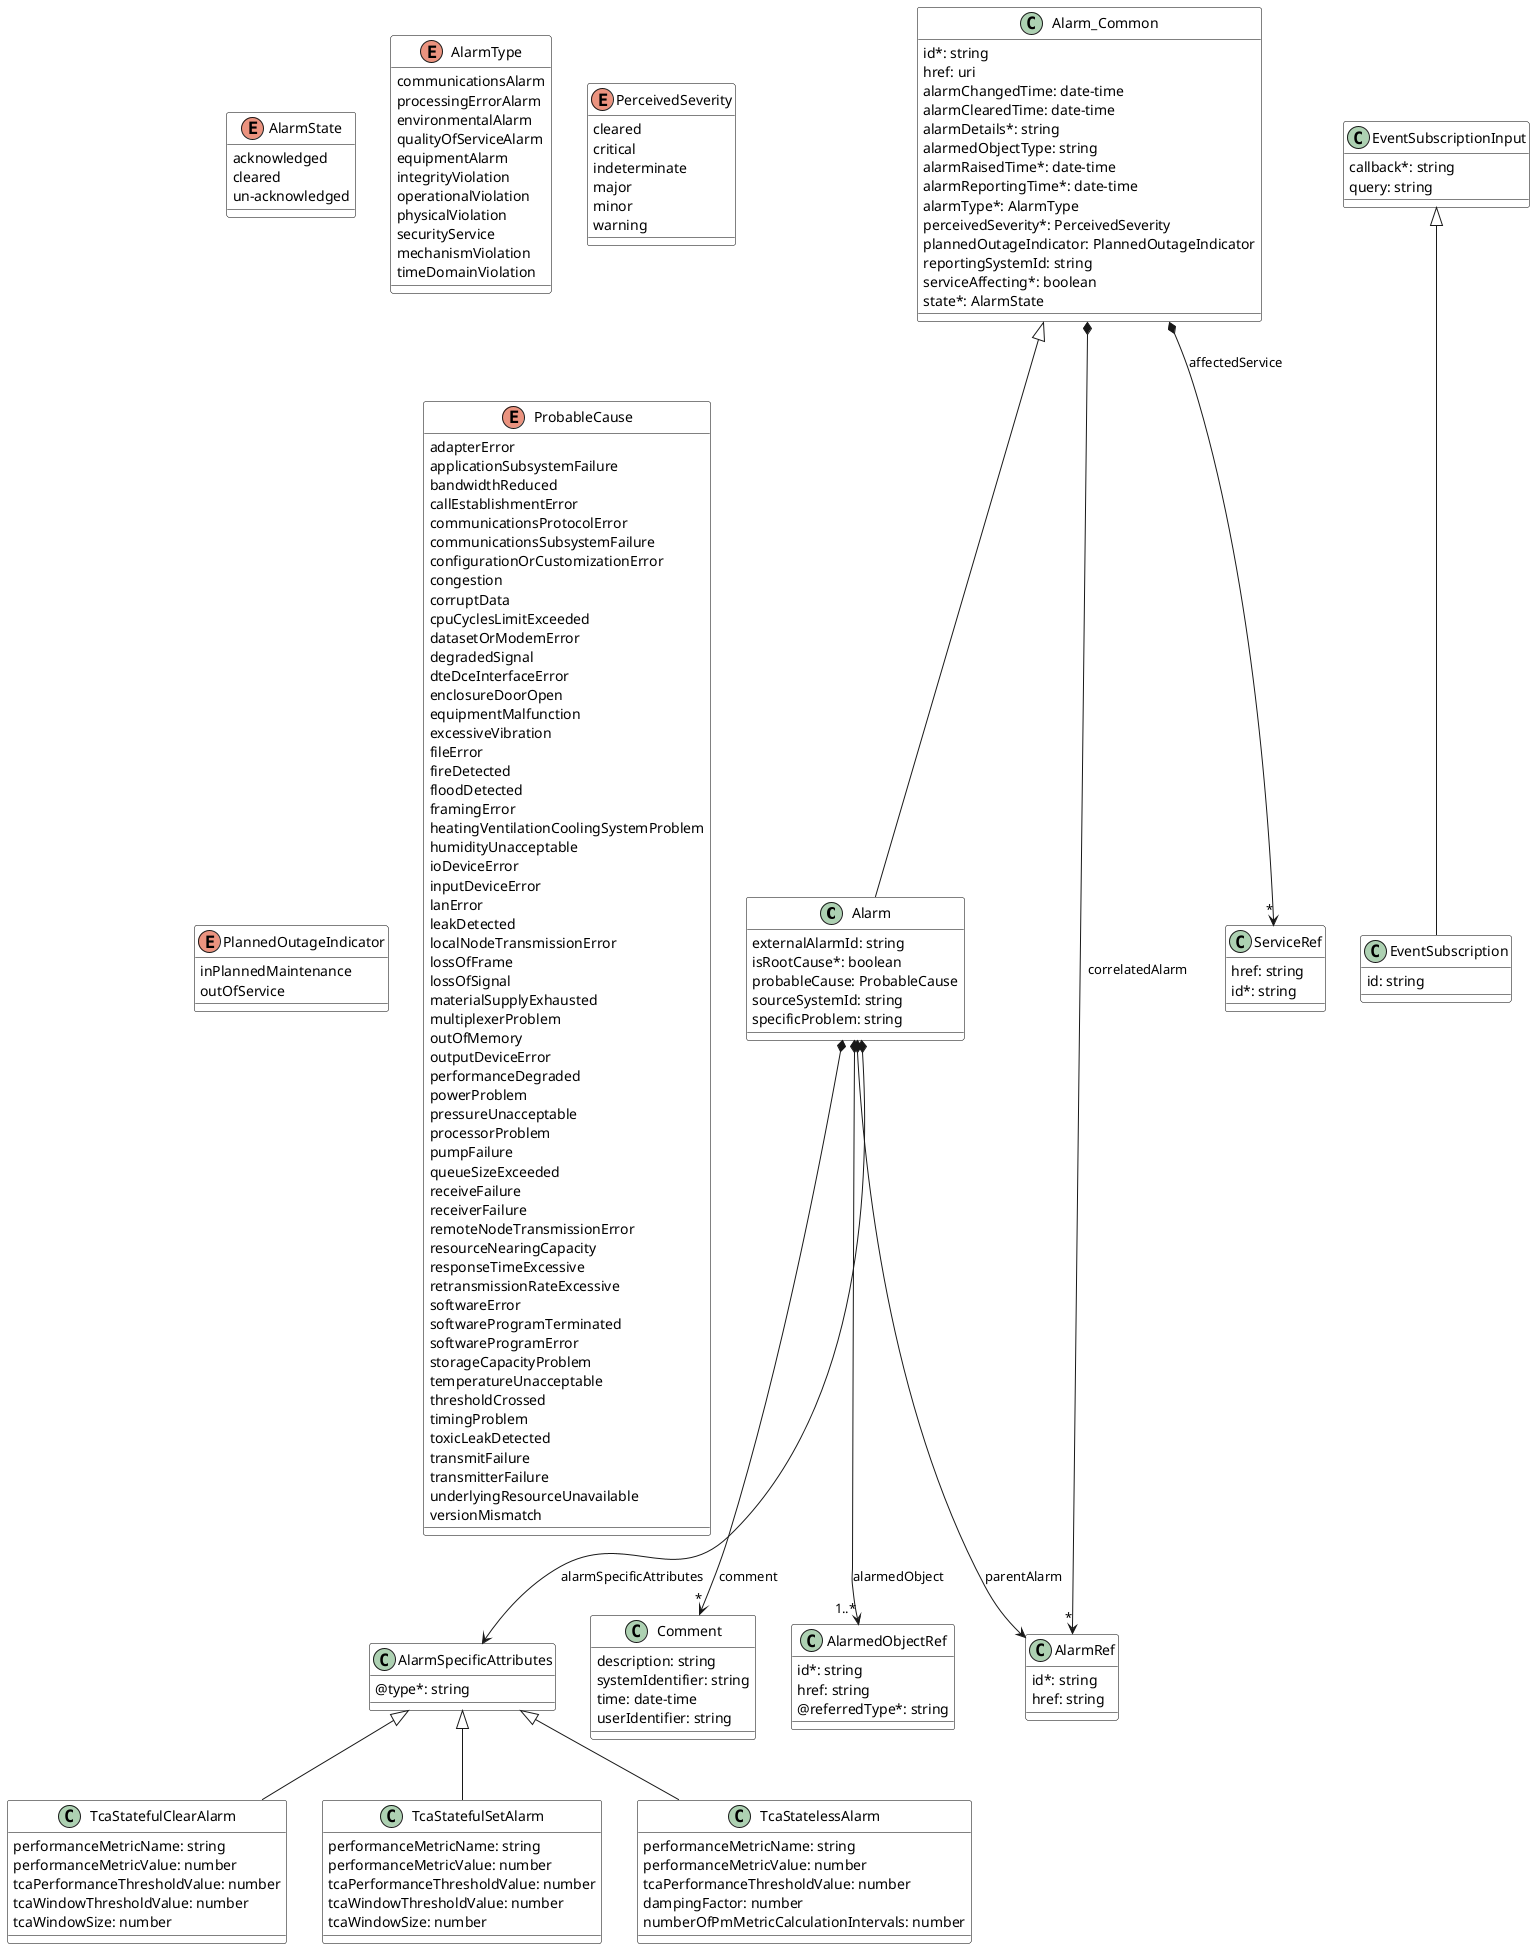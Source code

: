 @startuml alarmDataModel
skinparam {
    ClassBackgroundColor White
    ClassBorderColor Black
}

class Alarm {

    externalAlarmId: string
    isRootCause*: boolean
    probableCause: ProbableCause
    sourceSystemId: string
    specificProblem: string
}
Alarm_Common <|-- Alarm

Alarm *-->"1..*" AlarmedObjectRef : alarmedObject
Alarm *-->"*" Comment : comment
Alarm *--> AlarmRef : parentAlarm
Alarm *--> AlarmSpecificAttributes : alarmSpecificAttributes


class AlarmedObjectRef {

    id*: string
    href: string
    @referredType*: string
}



class AlarmRef {

    id*: string
    href: string
}



class AlarmSpecificAttributes {

    @type*: string
}



enum AlarmState {

    acknowledged
    cleared
    un-acknowledged
}
enum AlarmType {

    communicationsAlarm
    processingErrorAlarm
    environmentalAlarm
    qualityOfServiceAlarm
    equipmentAlarm
    integrityViolation
    operationalViolation
    physicalViolation
    securityService
    mechanismViolation
    timeDomainViolation
}
class Alarm_Common {

    id*: string
    href: uri
    alarmChangedTime: date-time
    alarmClearedTime: date-time
    alarmDetails*: string
    alarmedObjectType: string
    alarmRaisedTime*: date-time
    alarmReportingTime*: date-time
    alarmType*: AlarmType
    perceivedSeverity*: PerceivedSeverity
    plannedOutageIndicator: PlannedOutageIndicator
    reportingSystemId: string
    serviceAffecting*: boolean
    state*: AlarmState
}

Alarm_Common *-->"*" ServiceRef : affectedService
Alarm_Common *-->"*" AlarmRef : correlatedAlarm


class Comment {

    description: string
    systemIdentifier: string
    time: date-time
    userIdentifier: string
}

class EventSubscription {

    id: string
}
EventSubscriptionInput <|-- EventSubscription



class EventSubscriptionInput {

    callback*: string
    query: string
}



enum PerceivedSeverity {

    cleared
    critical
    indeterminate
    major
    minor
    warning
}

enum PlannedOutageIndicator {

    inPlannedMaintenance
    outOfService
}
enum ProbableCause {

    adapterError
    applicationSubsystemFailure
    bandwidthReduced
    callEstablishmentError
    communicationsProtocolError
    communicationsSubsystemFailure
    configurationOrCustomizationError
    congestion
    corruptData
    cpuCyclesLimitExceeded
    datasetOrModemError
    degradedSignal
    dteDceInterfaceError
    enclosureDoorOpen
    equipmentMalfunction
    excessiveVibration
    fileError
    fireDetected
    floodDetected
    framingError
    heatingVentilationCoolingSystemProblem
    humidityUnacceptable
    ioDeviceError
    inputDeviceError
    lanError
    leakDetected
    localNodeTransmissionError
    lossOfFrame
    lossOfSignal
    materialSupplyExhausted
    multiplexerProblem
    outOfMemory
    outputDeviceError
    performanceDegraded
    powerProblem
    pressureUnacceptable
    processorProblem
    pumpFailure
    queueSizeExceeded
    receiveFailure
    receiverFailure
    remoteNodeTransmissionError
    resourceNearingCapacity
    responseTimeExcessive
    retransmissionRateExcessive
    softwareError
    softwareProgramTerminated
    softwareProgramError
    storageCapacityProblem
    temperatureUnacceptable
    thresholdCrossed
    timingProblem
    toxicLeakDetected
    transmitFailure
    transmitterFailure
    underlyingResourceUnavailable
    versionMismatch
}
class ServiceRef {

    href: string
    id*: string
}


class TcaStatefulClearAlarm {

    performanceMetricName: string
    performanceMetricValue: number
    tcaPerformanceThresholdValue: number
    tcaWindowThresholdValue: number
    tcaWindowSize: number
}
AlarmSpecificAttributes <|-- TcaStatefulClearAlarm



class TcaStatefulSetAlarm {

    performanceMetricName: string
    performanceMetricValue: number
    tcaPerformanceThresholdValue: number
    tcaWindowThresholdValue: number
    tcaWindowSize: number
}
AlarmSpecificAttributes <|-- TcaStatefulSetAlarm



class TcaStatelessAlarm {

    performanceMetricName: string
    performanceMetricValue: number
    tcaPerformanceThresholdValue: number
    dampingFactor: number
    numberOfPmMetricCalculationIntervals: number
}
AlarmSpecificAttributes <|-- TcaStatelessAlarm



@enduml
